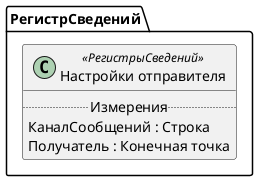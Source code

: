 ﻿@startuml НастройкиОтправителя
'!include templates.wsd
'..\include templates.wsd
class РегистрСведений.НастройкиОтправителя as "Настройки отправителя" <<РегистрыСведений>>
{
..Измерения..
КаналСообщений : Строка
Получатель : Конечная точка
}
@enduml
